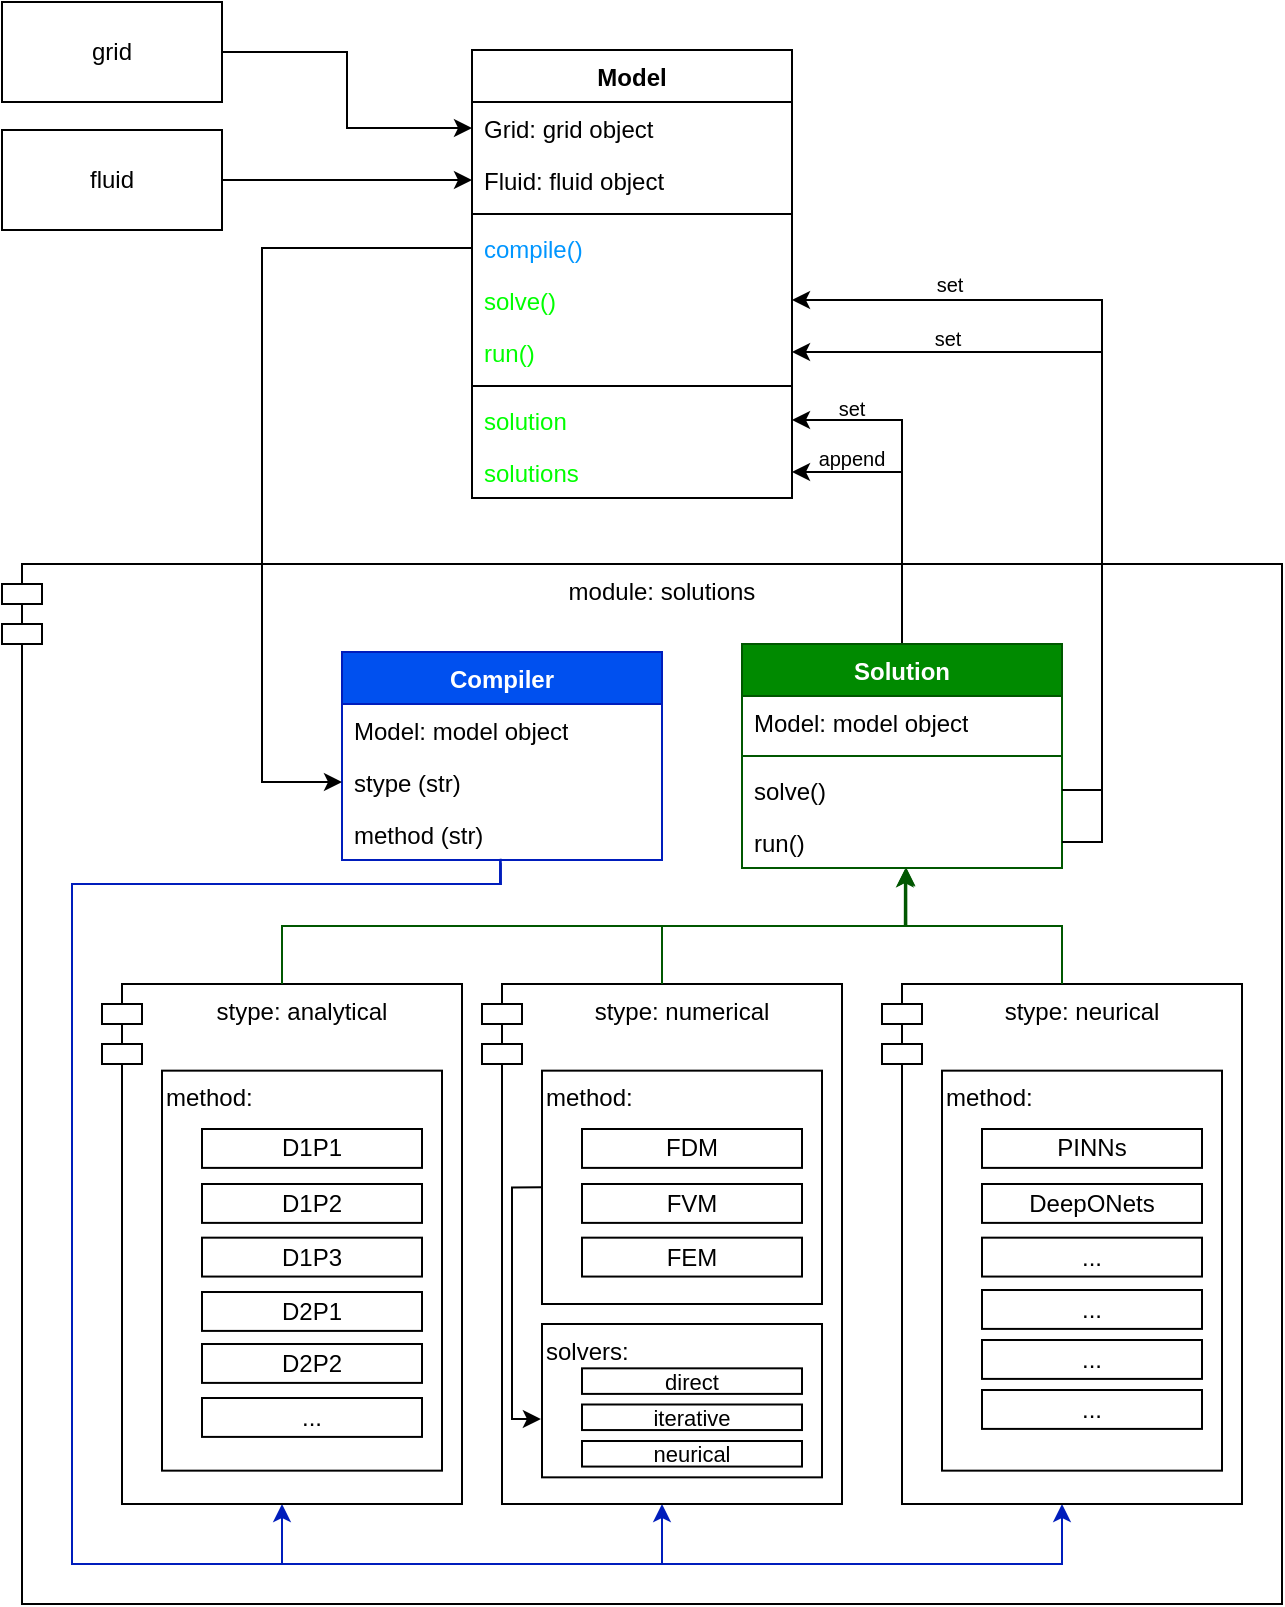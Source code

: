 <mxfile version="24.6.4" type="device">
  <diagram name="Page-1" id="QIwzJVkVn3_QXRd7zqSm">
    <mxGraphModel dx="1222" dy="713" grid="1" gridSize="10" guides="1" tooltips="1" connect="1" arrows="1" fold="1" page="1" pageScale="1" pageWidth="850" pageHeight="1100" math="0" shadow="0">
      <root>
        <mxCell id="0" />
        <mxCell id="1" parent="0" />
        <mxCell id="15S_Nx0rvP3736t7JByq-63" value="module: solutions" style="shape=module;align=left;spacingLeft=20;align=center;verticalAlign=top;whiteSpace=wrap;html=1;" parent="1" vertex="1">
          <mxGeometry x="105" y="380" width="640" height="520" as="geometry" />
        </mxCell>
        <mxCell id="15S_Nx0rvP3736t7JByq-20" style="edgeStyle=orthogonalEdgeStyle;rounded=0;orthogonalLoop=1;jettySize=auto;html=1;exitX=1;exitY=0.5;exitDx=0;exitDy=0;" parent="1" source="15S_Nx0rvP3736t7JByq-1" target="15S_Nx0rvP3736t7JByq-16" edge="1">
          <mxGeometry relative="1" as="geometry" />
        </mxCell>
        <mxCell id="15S_Nx0rvP3736t7JByq-1" value="grid" style="html=1;whiteSpace=wrap;" parent="1" vertex="1">
          <mxGeometry x="105" y="99" width="110" height="50" as="geometry" />
        </mxCell>
        <mxCell id="15S_Nx0rvP3736t7JByq-21" style="edgeStyle=orthogonalEdgeStyle;rounded=0;orthogonalLoop=1;jettySize=auto;html=1;exitX=1;exitY=0.5;exitDx=0;exitDy=0;" parent="1" source="15S_Nx0rvP3736t7JByq-2" target="15S_Nx0rvP3736t7JByq-19" edge="1">
          <mxGeometry relative="1" as="geometry" />
        </mxCell>
        <mxCell id="15S_Nx0rvP3736t7JByq-2" value="fluid" style="html=1;whiteSpace=wrap;" parent="1" vertex="1">
          <mxGeometry x="105" y="163" width="110" height="50" as="geometry" />
        </mxCell>
        <mxCell id="15S_Nx0rvP3736t7JByq-15" value="Model" style="swimlane;fontStyle=1;align=center;verticalAlign=top;childLayout=stackLayout;horizontal=1;startSize=26;horizontalStack=0;resizeParent=1;resizeParentMax=0;resizeLast=0;collapsible=1;marginBottom=0;whiteSpace=wrap;html=1;fontColor=default;" parent="1" vertex="1">
          <mxGeometry x="340" y="123" width="160" height="224" as="geometry" />
        </mxCell>
        <mxCell id="15S_Nx0rvP3736t7JByq-16" value="Grid: grid object" style="text;strokeColor=none;fillColor=none;align=left;verticalAlign=top;spacingLeft=4;spacingRight=4;overflow=hidden;rotatable=0;points=[[0,0.5],[1,0.5]];portConstraint=eastwest;whiteSpace=wrap;html=1;" parent="15S_Nx0rvP3736t7JByq-15" vertex="1">
          <mxGeometry y="26" width="160" height="26" as="geometry" />
        </mxCell>
        <mxCell id="15S_Nx0rvP3736t7JByq-19" value="Fluid: fluid object" style="text;strokeColor=none;fillColor=none;align=left;verticalAlign=top;spacingLeft=4;spacingRight=4;overflow=hidden;rotatable=0;points=[[0,0.5],[1,0.5]];portConstraint=eastwest;whiteSpace=wrap;html=1;" parent="15S_Nx0rvP3736t7JByq-15" vertex="1">
          <mxGeometry y="52" width="160" height="26" as="geometry" />
        </mxCell>
        <mxCell id="15S_Nx0rvP3736t7JByq-17" value="" style="line;strokeWidth=1;fillColor=none;align=left;verticalAlign=middle;spacingTop=-1;spacingLeft=3;spacingRight=3;rotatable=0;labelPosition=right;points=[];portConstraint=eastwest;strokeColor=inherit;" parent="15S_Nx0rvP3736t7JByq-15" vertex="1">
          <mxGeometry y="78" width="160" height="8" as="geometry" />
        </mxCell>
        <mxCell id="15S_Nx0rvP3736t7JByq-18" value="compile()" style="text;strokeColor=none;fillColor=none;align=left;verticalAlign=top;spacingLeft=4;spacingRight=4;overflow=hidden;rotatable=0;points=[[0,0.5],[1,0.5]];portConstraint=eastwest;whiteSpace=wrap;html=1;fontColor=#0096ff;" parent="15S_Nx0rvP3736t7JByq-15" vertex="1">
          <mxGeometry y="86" width="160" height="26" as="geometry" />
        </mxCell>
        <mxCell id="15S_Nx0rvP3736t7JByq-87" value="solve()" style="text;strokeColor=none;fillColor=none;align=left;verticalAlign=top;spacingLeft=4;spacingRight=4;overflow=hidden;rotatable=0;points=[[0,0.5],[1,0.5]];portConstraint=eastwest;whiteSpace=wrap;html=1;fontColor=#00FF00;" parent="15S_Nx0rvP3736t7JByq-15" vertex="1">
          <mxGeometry y="112" width="160" height="26" as="geometry" />
        </mxCell>
        <mxCell id="15S_Nx0rvP3736t7JByq-88" value="run()" style="text;strokeColor=none;fillColor=none;align=left;verticalAlign=top;spacingLeft=4;spacingRight=4;overflow=hidden;rotatable=0;points=[[0,0.5],[1,0.5]];portConstraint=eastwest;whiteSpace=wrap;html=1;fontColor=#00FF00;" parent="15S_Nx0rvP3736t7JByq-15" vertex="1">
          <mxGeometry y="138" width="160" height="26" as="geometry" />
        </mxCell>
        <mxCell id="15S_Nx0rvP3736t7JByq-24" value="" style="line;strokeWidth=1;fillColor=none;align=left;verticalAlign=middle;spacingTop=-1;spacingLeft=3;spacingRight=3;rotatable=0;labelPosition=right;points=[];portConstraint=eastwest;strokeColor=inherit;" parent="15S_Nx0rvP3736t7JByq-15" vertex="1">
          <mxGeometry y="164" width="160" height="8" as="geometry" />
        </mxCell>
        <mxCell id="15S_Nx0rvP3736t7JByq-23" value="solution" style="text;strokeColor=none;fillColor=none;align=left;verticalAlign=top;spacingLeft=4;spacingRight=4;overflow=hidden;rotatable=0;points=[[0,0.5],[1,0.5]];portConstraint=eastwest;whiteSpace=wrap;html=1;fontColor=#00FF00;" parent="15S_Nx0rvP3736t7JByq-15" vertex="1">
          <mxGeometry y="172" width="160" height="26" as="geometry" />
        </mxCell>
        <mxCell id="15S_Nx0rvP3736t7JByq-26" value="solutions" style="text;strokeColor=none;fillColor=none;align=left;verticalAlign=top;spacingLeft=4;spacingRight=4;overflow=hidden;rotatable=0;points=[[0,0.5],[1,0.5]];portConstraint=eastwest;whiteSpace=wrap;html=1;fontColor=#00FF00;" parent="15S_Nx0rvP3736t7JByq-15" vertex="1">
          <mxGeometry y="198" width="160" height="26" as="geometry" />
        </mxCell>
        <mxCell id="15S_Nx0rvP3736t7JByq-27" value="Compiler" style="swimlane;fontStyle=1;align=center;verticalAlign=top;childLayout=stackLayout;horizontal=1;startSize=26;horizontalStack=0;resizeParent=1;resizeParentMax=0;resizeLast=0;collapsible=1;marginBottom=0;whiteSpace=wrap;html=1;fillColor=#0050ef;fontColor=#ffffff;strokeColor=#001DBC;" parent="1" vertex="1">
          <mxGeometry x="275" y="424" width="160" height="104" as="geometry" />
        </mxCell>
        <mxCell id="15S_Nx0rvP3736t7JByq-28" value="Model: model object" style="text;strokeColor=none;fillColor=none;align=left;verticalAlign=top;spacingLeft=4;spacingRight=4;overflow=hidden;rotatable=0;points=[[0,0.5],[1,0.5]];portConstraint=eastwest;whiteSpace=wrap;html=1;" parent="15S_Nx0rvP3736t7JByq-27" vertex="1">
          <mxGeometry y="26" width="160" height="26" as="geometry" />
        </mxCell>
        <mxCell id="15S_Nx0rvP3736t7JByq-29" value="stype (str)" style="text;strokeColor=none;fillColor=none;align=left;verticalAlign=top;spacingLeft=4;spacingRight=4;overflow=hidden;rotatable=0;points=[[0,0.5],[1,0.5]];portConstraint=eastwest;whiteSpace=wrap;html=1;" parent="15S_Nx0rvP3736t7JByq-27" vertex="1">
          <mxGeometry y="52" width="160" height="26" as="geometry" />
        </mxCell>
        <mxCell id="15S_Nx0rvP3736t7JByq-38" value="method (str)" style="text;strokeColor=none;fillColor=none;align=left;verticalAlign=top;spacingLeft=4;spacingRight=4;overflow=hidden;rotatable=0;points=[[0,0.5],[1,0.5]];portConstraint=eastwest;whiteSpace=wrap;html=1;" parent="15S_Nx0rvP3736t7JByq-27" vertex="1">
          <mxGeometry y="78" width="160" height="26" as="geometry" />
        </mxCell>
        <mxCell id="15S_Nx0rvP3736t7JByq-156" style="edgeStyle=orthogonalEdgeStyle;rounded=0;orthogonalLoop=1;jettySize=auto;html=1;exitX=0.5;exitY=0;exitDx=0;exitDy=0;entryX=1;entryY=0.5;entryDx=0;entryDy=0;" parent="1" source="15S_Nx0rvP3736t7JByq-77" target="15S_Nx0rvP3736t7JByq-26" edge="1">
          <mxGeometry relative="1" as="geometry" />
        </mxCell>
        <mxCell id="j9xGrORO18HX61MZ-5bZ-6" style="edgeStyle=orthogonalEdgeStyle;rounded=0;orthogonalLoop=1;jettySize=auto;html=1;exitX=0.5;exitY=0;exitDx=0;exitDy=0;entryX=1;entryY=0.5;entryDx=0;entryDy=0;" parent="1" source="15S_Nx0rvP3736t7JByq-77" target="15S_Nx0rvP3736t7JByq-23" edge="1">
          <mxGeometry relative="1" as="geometry" />
        </mxCell>
        <mxCell id="15S_Nx0rvP3736t7JByq-77" value="Solution" style="swimlane;fontStyle=1;align=center;verticalAlign=top;childLayout=stackLayout;horizontal=1;startSize=26;horizontalStack=0;resizeParent=1;resizeParentMax=0;resizeLast=0;collapsible=1;marginBottom=0;whiteSpace=wrap;html=1;fillColor=#008a00;fontColor=#ffffff;strokeColor=#005700;" parent="1" vertex="1">
          <mxGeometry x="475" y="420" width="160" height="112" as="geometry">
            <mxRectangle x="475" y="420" width="80" height="30" as="alternateBounds" />
          </mxGeometry>
        </mxCell>
        <mxCell id="15S_Nx0rvP3736t7JByq-78" value="Model: model object" style="text;strokeColor=none;fillColor=none;align=left;verticalAlign=top;spacingLeft=4;spacingRight=4;overflow=hidden;rotatable=0;points=[[0,0.5],[1,0.5]];portConstraint=eastwest;whiteSpace=wrap;html=1;" parent="15S_Nx0rvP3736t7JByq-77" vertex="1">
          <mxGeometry y="26" width="160" height="26" as="geometry" />
        </mxCell>
        <mxCell id="15S_Nx0rvP3736t7JByq-81" value="" style="line;strokeWidth=1;fillColor=none;align=left;verticalAlign=middle;spacingTop=-1;spacingLeft=3;spacingRight=3;rotatable=0;labelPosition=right;points=[];portConstraint=eastwest;strokeColor=inherit;" parent="15S_Nx0rvP3736t7JByq-77" vertex="1">
          <mxGeometry y="52" width="160" height="8" as="geometry" />
        </mxCell>
        <mxCell id="15S_Nx0rvP3736t7JByq-82" value="solve()" style="text;strokeColor=none;fillColor=none;align=left;verticalAlign=top;spacingLeft=4;spacingRight=4;overflow=hidden;rotatable=0;points=[[0,0.5],[1,0.5]];portConstraint=eastwest;whiteSpace=wrap;html=1;" parent="15S_Nx0rvP3736t7JByq-77" vertex="1">
          <mxGeometry y="60" width="160" height="26" as="geometry" />
        </mxCell>
        <mxCell id="15S_Nx0rvP3736t7JByq-85" value="run()" style="text;strokeColor=none;fillColor=none;align=left;verticalAlign=top;spacingLeft=4;spacingRight=4;overflow=hidden;rotatable=0;points=[[0,0.5],[1,0.5]];portConstraint=eastwest;whiteSpace=wrap;html=1;" parent="15S_Nx0rvP3736t7JByq-77" vertex="1">
          <mxGeometry y="86" width="160" height="26" as="geometry" />
        </mxCell>
        <mxCell id="15S_Nx0rvP3736t7JByq-117" style="edgeStyle=orthogonalEdgeStyle;rounded=0;orthogonalLoop=1;jettySize=auto;html=1;entryX=0.5;entryY=1;entryDx=0;entryDy=0;exitX=0.496;exitY=1.051;exitDx=0;exitDy=0;exitPerimeter=0;fillColor=#0050ef;strokeColor=#001DBC;" parent="1" source="15S_Nx0rvP3736t7JByq-38" target="15S_Nx0rvP3736t7JByq-89" edge="1">
          <mxGeometry relative="1" as="geometry">
            <Array as="points">
              <mxPoint x="354" y="540" />
              <mxPoint x="140" y="540" />
              <mxPoint x="140" y="880" />
              <mxPoint x="245" y="880" />
            </Array>
          </mxGeometry>
        </mxCell>
        <mxCell id="15S_Nx0rvP3736t7JByq-118" style="edgeStyle=orthogonalEdgeStyle;rounded=0;orthogonalLoop=1;jettySize=auto;html=1;exitX=0.496;exitY=0.974;exitDx=0;exitDy=0;entryX=0.5;entryY=1;entryDx=0;entryDy=0;exitPerimeter=0;fillColor=#0050ef;strokeColor=#001DBC;" parent="1" source="15S_Nx0rvP3736t7JByq-38" target="15S_Nx0rvP3736t7JByq-91" edge="1">
          <mxGeometry relative="1" as="geometry">
            <Array as="points">
              <mxPoint x="354" y="540" />
              <mxPoint x="140" y="540" />
              <mxPoint x="140" y="880" />
              <mxPoint x="435" y="880" />
            </Array>
          </mxGeometry>
        </mxCell>
        <mxCell id="15S_Nx0rvP3736t7JByq-119" style="edgeStyle=orthogonalEdgeStyle;rounded=0;orthogonalLoop=1;jettySize=auto;html=1;entryX=0.5;entryY=1;entryDx=0;entryDy=0;exitX=0.494;exitY=1.013;exitDx=0;exitDy=0;exitPerimeter=0;fillColor=#0050ef;strokeColor=#001DBC;" parent="1" source="15S_Nx0rvP3736t7JByq-38" target="15S_Nx0rvP3736t7JByq-93" edge="1">
          <mxGeometry relative="1" as="geometry">
            <mxPoint x="355" y="540" as="sourcePoint" />
            <Array as="points">
              <mxPoint x="354" y="540" />
              <mxPoint x="140" y="540" />
              <mxPoint x="140" y="880" />
              <mxPoint x="635" y="880" />
            </Array>
          </mxGeometry>
        </mxCell>
        <mxCell id="15S_Nx0rvP3736t7JByq-140" value="" style="group" parent="1" vertex="1" connectable="0">
          <mxGeometry x="155" y="590" width="570" height="260" as="geometry" />
        </mxCell>
        <mxCell id="15S_Nx0rvP3736t7JByq-89" value="stype: analytical" style="shape=module;align=left;spacingLeft=20;align=center;verticalAlign=top;whiteSpace=wrap;html=1;" parent="15S_Nx0rvP3736t7JByq-140" vertex="1">
          <mxGeometry width="180" height="260" as="geometry" />
        </mxCell>
        <mxCell id="15S_Nx0rvP3736t7JByq-91" value="stype:&amp;nbsp;numerical" style="shape=module;align=left;spacingLeft=20;align=center;verticalAlign=top;whiteSpace=wrap;html=1;" parent="15S_Nx0rvP3736t7JByq-140" vertex="1">
          <mxGeometry x="190" width="180" height="260" as="geometry" />
        </mxCell>
        <mxCell id="15S_Nx0rvP3736t7JByq-93" value="stype:&amp;nbsp;neurical" style="shape=module;align=left;spacingLeft=20;align=center;verticalAlign=top;whiteSpace=wrap;html=1;" parent="15S_Nx0rvP3736t7JByq-140" vertex="1">
          <mxGeometry x="390" width="180" height="260" as="geometry" />
        </mxCell>
        <mxCell id="15S_Nx0rvP3736t7JByq-126" value="" style="group" parent="15S_Nx0rvP3736t7JByq-140" vertex="1" connectable="0">
          <mxGeometry x="220" y="43.33" width="140" height="116.67" as="geometry" />
        </mxCell>
        <mxCell id="15S_Nx0rvP3736t7JByq-121" value="method:&amp;nbsp;" style="html=1;whiteSpace=wrap;align=left;verticalAlign=top;" parent="15S_Nx0rvP3736t7JByq-126" vertex="1">
          <mxGeometry width="140" height="116.67" as="geometry" />
        </mxCell>
        <mxCell id="15S_Nx0rvP3736t7JByq-122" value="FDM&lt;span style=&quot;color: rgba(0, 0, 0, 0); font-family: monospace; font-size: 0px; text-align: start; text-wrap: nowrap;&quot;&gt;%3CmxGraphModel%3E%3Croot%3E%3CmxCell%20id%3D%220%22%2F%3E%3CmxCell%20id%3D%221%22%20parent%3D%220%22%2F%3E%3CmxCell%20id%3D%222%22%20value%3D%22DeepONets%22%20style%3D%22html%3D1%3BwhiteSpace%3Dwrap%3B%22%20vertex%3D%221%22%20parent%3D%221%22%3E%3CmxGeometry%20x%3D%22670%22%20y%3D%22490%22%20width%3D%22110%22%20height%3D%2220%22%20as%3D%22geometry%22%2F%3E%3C%2FmxCell%3E%3C%2Froot%3E%3C%2FmxGraphModel%3E&lt;/span&gt;" style="html=1;whiteSpace=wrap;" parent="15S_Nx0rvP3736t7JByq-126" vertex="1">
          <mxGeometry x="20" y="29.168" width="110" height="19.445" as="geometry" />
        </mxCell>
        <mxCell id="15S_Nx0rvP3736t7JByq-124" value="FVM" style="html=1;whiteSpace=wrap;" parent="15S_Nx0rvP3736t7JByq-126" vertex="1">
          <mxGeometry x="20" y="56.672" width="110" height="19.445" as="geometry" />
        </mxCell>
        <mxCell id="15S_Nx0rvP3736t7JByq-125" value="FEM" style="html=1;whiteSpace=wrap;" parent="15S_Nx0rvP3736t7JByq-126" vertex="1">
          <mxGeometry x="20" y="83.503" width="110" height="19.445" as="geometry" />
        </mxCell>
        <mxCell id="15S_Nx0rvP3736t7JByq-128" value="" style="group" parent="15S_Nx0rvP3736t7JByq-140" vertex="1" connectable="0">
          <mxGeometry x="420" y="43.33" width="140" height="200" as="geometry" />
        </mxCell>
        <mxCell id="15S_Nx0rvP3736t7JByq-129" value="method:&amp;nbsp;" style="html=1;whiteSpace=wrap;align=left;verticalAlign=top;" parent="15S_Nx0rvP3736t7JByq-128" vertex="1">
          <mxGeometry width="140" height="200" as="geometry" />
        </mxCell>
        <mxCell id="15S_Nx0rvP3736t7JByq-130" value="PINNs" style="html=1;whiteSpace=wrap;" parent="15S_Nx0rvP3736t7JByq-128" vertex="1">
          <mxGeometry x="20" y="29.168" width="110" height="19.445" as="geometry" />
        </mxCell>
        <mxCell id="15S_Nx0rvP3736t7JByq-131" value="DeepONets" style="html=1;whiteSpace=wrap;" parent="15S_Nx0rvP3736t7JByq-128" vertex="1">
          <mxGeometry x="20" y="56.672" width="110" height="19.445" as="geometry" />
        </mxCell>
        <mxCell id="15S_Nx0rvP3736t7JByq-132" value="..." style="html=1;whiteSpace=wrap;" parent="15S_Nx0rvP3736t7JByq-128" vertex="1">
          <mxGeometry x="20" y="83.503" width="110" height="19.445" as="geometry" />
        </mxCell>
        <mxCell id="j9xGrORO18HX61MZ-5bZ-15" value="..." style="html=1;whiteSpace=wrap;" parent="15S_Nx0rvP3736t7JByq-128" vertex="1">
          <mxGeometry x="20" y="109.673" width="110" height="19.445" as="geometry" />
        </mxCell>
        <mxCell id="j9xGrORO18HX61MZ-5bZ-18" value="..." style="html=1;whiteSpace=wrap;" parent="15S_Nx0rvP3736t7JByq-128" vertex="1">
          <mxGeometry x="20" y="134.673" width="110" height="19.445" as="geometry" />
        </mxCell>
        <mxCell id="j9xGrORO18HX61MZ-5bZ-19" value="..." style="html=1;whiteSpace=wrap;" parent="15S_Nx0rvP3736t7JByq-128" vertex="1">
          <mxGeometry x="20" y="159.673" width="110" height="19.445" as="geometry" />
        </mxCell>
        <mxCell id="15S_Nx0rvP3736t7JByq-134" value="" style="group" parent="15S_Nx0rvP3736t7JByq-140" vertex="1" connectable="0">
          <mxGeometry x="30" y="43.33" width="140" height="200" as="geometry" />
        </mxCell>
        <mxCell id="15S_Nx0rvP3736t7JByq-135" value="method:&amp;nbsp;" style="html=1;whiteSpace=wrap;align=left;verticalAlign=top;" parent="15S_Nx0rvP3736t7JByq-134" vertex="1">
          <mxGeometry width="140" height="200" as="geometry" />
        </mxCell>
        <mxCell id="15S_Nx0rvP3736t7JByq-136" value="D1P1" style="html=1;whiteSpace=wrap;" parent="15S_Nx0rvP3736t7JByq-134" vertex="1">
          <mxGeometry x="20" y="29.168" width="110" height="19.445" as="geometry" />
        </mxCell>
        <mxCell id="15S_Nx0rvP3736t7JByq-137" value="D1P2" style="html=1;whiteSpace=wrap;" parent="15S_Nx0rvP3736t7JByq-134" vertex="1">
          <mxGeometry x="20" y="56.672" width="110" height="19.445" as="geometry" />
        </mxCell>
        <mxCell id="15S_Nx0rvP3736t7JByq-138" value="D1P3" style="html=1;whiteSpace=wrap;" parent="15S_Nx0rvP3736t7JByq-134" vertex="1">
          <mxGeometry x="20" y="83.503" width="110" height="19.445" as="geometry" />
        </mxCell>
        <mxCell id="j9xGrORO18HX61MZ-5bZ-12" value="D2P1" style="html=1;whiteSpace=wrap;" parent="15S_Nx0rvP3736t7JByq-134" vertex="1">
          <mxGeometry x="20" y="110.673" width="110" height="19.445" as="geometry" />
        </mxCell>
        <mxCell id="j9xGrORO18HX61MZ-5bZ-13" value="D2P2" style="html=1;whiteSpace=wrap;" parent="15S_Nx0rvP3736t7JByq-134" vertex="1">
          <mxGeometry x="20" y="136.673" width="110" height="19.445" as="geometry" />
        </mxCell>
        <mxCell id="j9xGrORO18HX61MZ-5bZ-14" value="..." style="html=1;whiteSpace=wrap;" parent="15S_Nx0rvP3736t7JByq-134" vertex="1">
          <mxGeometry x="20" y="163.673" width="110" height="19.445" as="geometry" />
        </mxCell>
        <mxCell id="j9xGrORO18HX61MZ-5bZ-1" value="" style="group;fontSize=11;" parent="15S_Nx0rvP3736t7JByq-140" vertex="1" connectable="0">
          <mxGeometry x="220" y="170" width="140" height="76.67" as="geometry" />
        </mxCell>
        <mxCell id="j9xGrORO18HX61MZ-5bZ-2" value="solvers:" style="html=1;whiteSpace=wrap;align=left;verticalAlign=top;" parent="j9xGrORO18HX61MZ-5bZ-1" vertex="1">
          <mxGeometry width="140" height="76.67" as="geometry" />
        </mxCell>
        <mxCell id="j9xGrORO18HX61MZ-5bZ-3" value="direct" style="html=1;whiteSpace=wrap;fontSize=11;" parent="j9xGrORO18HX61MZ-5bZ-1" vertex="1">
          <mxGeometry x="20" y="22.168" width="110" height="12.778" as="geometry" />
        </mxCell>
        <mxCell id="j9xGrORO18HX61MZ-5bZ-4" value="iterative" style="html=1;whiteSpace=wrap;fontSize=11;" parent="j9xGrORO18HX61MZ-5bZ-1" vertex="1">
          <mxGeometry x="20" y="40.252" width="110" height="12.778" as="geometry" />
        </mxCell>
        <mxCell id="j9xGrORO18HX61MZ-5bZ-5" value="neurical" style="html=1;whiteSpace=wrap;fontSize=11;" parent="j9xGrORO18HX61MZ-5bZ-1" vertex="1">
          <mxGeometry x="20" y="58.503" width="110" height="12.778" as="geometry" />
        </mxCell>
        <mxCell id="j9xGrORO18HX61MZ-5bZ-26" style="edgeStyle=orthogonalEdgeStyle;rounded=0;orthogonalLoop=1;jettySize=auto;html=1;exitX=0;exitY=0.5;exitDx=0;exitDy=0;entryX=-0.004;entryY=0.62;entryDx=0;entryDy=0;entryPerimeter=0;" parent="15S_Nx0rvP3736t7JByq-140" source="15S_Nx0rvP3736t7JByq-121" target="j9xGrORO18HX61MZ-5bZ-2" edge="1">
          <mxGeometry relative="1" as="geometry">
            <Array as="points">
              <mxPoint x="205" y="102" />
              <mxPoint x="205" y="218" />
            </Array>
          </mxGeometry>
        </mxCell>
        <mxCell id="15S_Nx0rvP3736t7JByq-144" style="edgeStyle=orthogonalEdgeStyle;rounded=0;orthogonalLoop=1;jettySize=auto;html=1;exitX=0.5;exitY=0;exitDx=0;exitDy=0;entryX=0.513;entryY=1.005;entryDx=0;entryDy=0;entryPerimeter=0;fillColor=#008a00;strokeColor=#005700;" parent="1" source="15S_Nx0rvP3736t7JByq-89" target="15S_Nx0rvP3736t7JByq-85" edge="1">
          <mxGeometry relative="1" as="geometry" />
        </mxCell>
        <mxCell id="15S_Nx0rvP3736t7JByq-145" style="edgeStyle=orthogonalEdgeStyle;rounded=0;orthogonalLoop=1;jettySize=auto;html=1;exitX=0.5;exitY=0;exitDx=0;exitDy=0;entryX=0.513;entryY=0.991;entryDx=0;entryDy=0;entryPerimeter=0;fillColor=#008a00;strokeColor=#005700;" parent="1" source="15S_Nx0rvP3736t7JByq-91" target="15S_Nx0rvP3736t7JByq-85" edge="1">
          <mxGeometry relative="1" as="geometry" />
        </mxCell>
        <mxCell id="15S_Nx0rvP3736t7JByq-151" style="edgeStyle=orthogonalEdgeStyle;rounded=0;orthogonalLoop=1;jettySize=auto;html=1;entryX=0;entryY=0.5;entryDx=0;entryDy=0;" parent="1" source="15S_Nx0rvP3736t7JByq-18" target="15S_Nx0rvP3736t7JByq-29" edge="1">
          <mxGeometry relative="1" as="geometry">
            <mxPoint x="235" y="239" as="sourcePoint" />
            <Array as="points">
              <mxPoint x="235" y="222" />
              <mxPoint x="235" y="489" />
            </Array>
          </mxGeometry>
        </mxCell>
        <mxCell id="15S_Nx0rvP3736t7JByq-155" style="edgeStyle=orthogonalEdgeStyle;rounded=0;orthogonalLoop=1;jettySize=auto;html=1;exitX=0.5;exitY=0;exitDx=0;exitDy=0;entryX=0.509;entryY=1.023;entryDx=0;entryDy=0;entryPerimeter=0;fillColor=#008a00;strokeColor=#005700;" parent="1" source="15S_Nx0rvP3736t7JByq-93" target="15S_Nx0rvP3736t7JByq-85" edge="1">
          <mxGeometry relative="1" as="geometry" />
        </mxCell>
        <mxCell id="j9xGrORO18HX61MZ-5bZ-7" style="edgeStyle=orthogonalEdgeStyle;rounded=0;orthogonalLoop=1;jettySize=auto;html=1;exitX=1;exitY=0.5;exitDx=0;exitDy=0;entryX=1;entryY=0.5;entryDx=0;entryDy=0;" parent="1" source="15S_Nx0rvP3736t7JByq-82" target="15S_Nx0rvP3736t7JByq-87" edge="1">
          <mxGeometry relative="1" as="geometry" />
        </mxCell>
        <mxCell id="j9xGrORO18HX61MZ-5bZ-8" style="edgeStyle=orthogonalEdgeStyle;rounded=0;orthogonalLoop=1;jettySize=auto;html=1;exitX=1;exitY=0.5;exitDx=0;exitDy=0;entryX=1;entryY=0.5;entryDx=0;entryDy=0;" parent="1" source="15S_Nx0rvP3736t7JByq-85" target="15S_Nx0rvP3736t7JByq-88" edge="1">
          <mxGeometry relative="1" as="geometry" />
        </mxCell>
        <mxCell id="j9xGrORO18HX61MZ-5bZ-22" value="set" style="text;strokeColor=none;align=center;fillColor=none;html=1;verticalAlign=middle;whiteSpace=wrap;rounded=0;fontSize=10;" parent="1" vertex="1">
          <mxGeometry x="549" y="235" width="60" height="10" as="geometry" />
        </mxCell>
        <mxCell id="j9xGrORO18HX61MZ-5bZ-23" value="set" style="text;strokeColor=none;align=center;fillColor=none;html=1;verticalAlign=middle;whiteSpace=wrap;rounded=0;fontSize=10;" parent="1" vertex="1">
          <mxGeometry x="548" y="262" width="60" height="10" as="geometry" />
        </mxCell>
        <mxCell id="j9xGrORO18HX61MZ-5bZ-24" value="set" style="text;strokeColor=none;align=center;fillColor=none;html=1;verticalAlign=middle;whiteSpace=wrap;rounded=0;fontSize=10;" parent="1" vertex="1">
          <mxGeometry x="500" y="297" width="60" height="10" as="geometry" />
        </mxCell>
        <mxCell id="j9xGrORO18HX61MZ-5bZ-25" value="append" style="text;strokeColor=none;align=center;fillColor=none;html=1;verticalAlign=middle;whiteSpace=wrap;rounded=0;fontSize=10;" parent="1" vertex="1">
          <mxGeometry x="500" y="322" width="60" height="10" as="geometry" />
        </mxCell>
      </root>
    </mxGraphModel>
  </diagram>
</mxfile>
